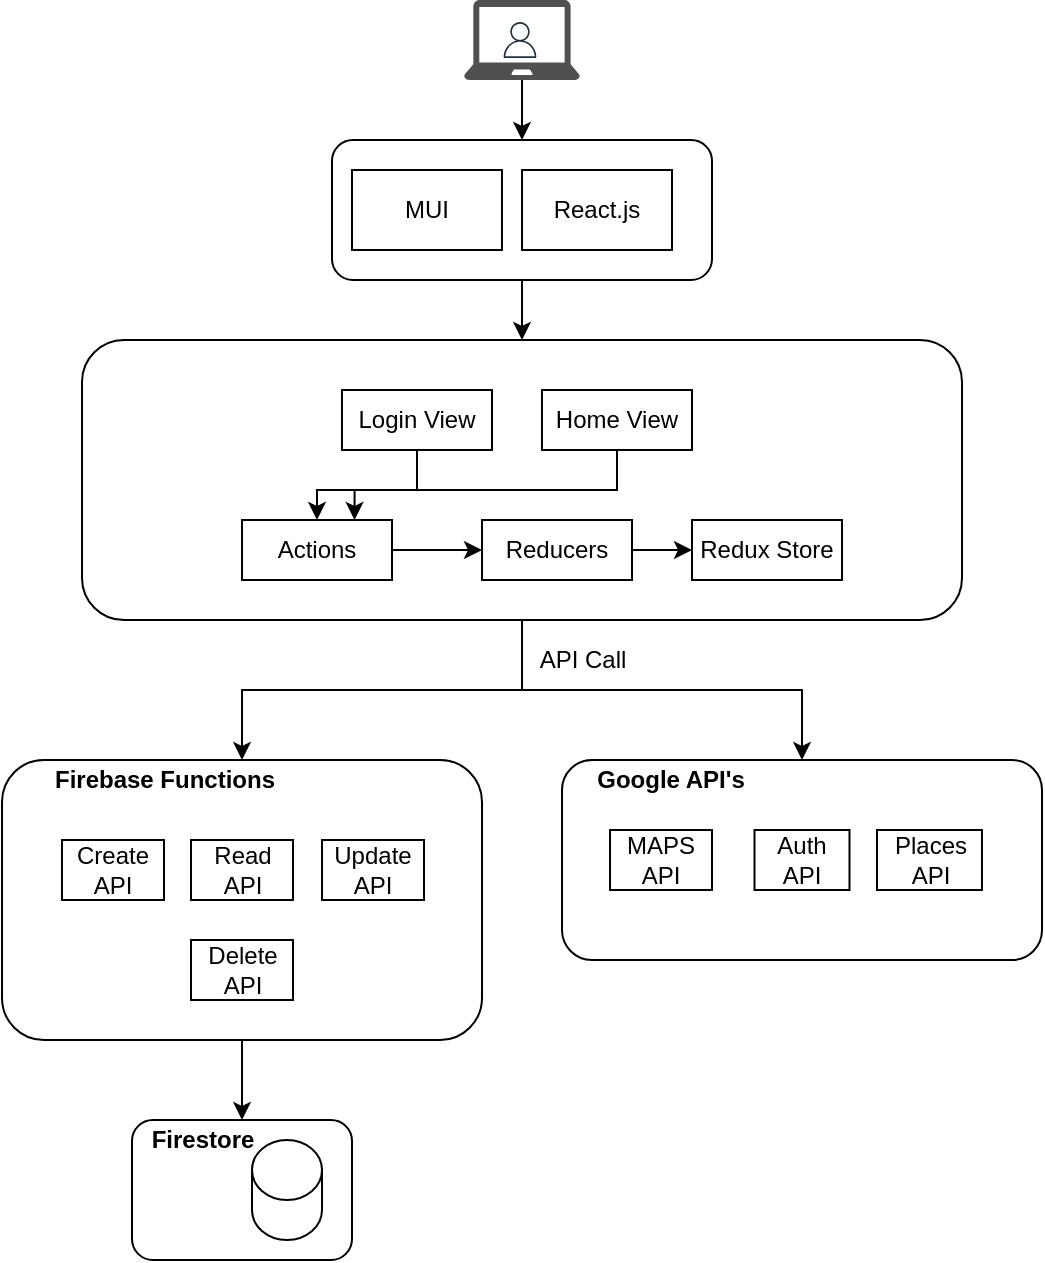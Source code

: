 <mxfile version="17.4.6" type="github">
  <diagram id="DU6tooKkX1JDyYTQ7dte" name="Page-1">
    <mxGraphModel dx="1135" dy="742" grid="1" gridSize="10" guides="1" tooltips="1" connect="1" arrows="1" fold="1" page="1" pageScale="1" pageWidth="850" pageHeight="1100" math="0" shadow="0">
      <root>
        <mxCell id="0" />
        <mxCell id="1" parent="0" />
        <mxCell id="gZr75sLCCg8lczkHs85k-10" style="edgeStyle=orthogonalEdgeStyle;rounded=0;orthogonalLoop=1;jettySize=auto;html=1;entryX=0.5;entryY=0;entryDx=0;entryDy=0;exitX=0.5;exitY=1;exitDx=0;exitDy=0;" edge="1" parent="1" source="gZr75sLCCg8lczkHs85k-1" target="gZr75sLCCg8lczkHs85k-3">
          <mxGeometry relative="1" as="geometry" />
        </mxCell>
        <mxCell id="gZr75sLCCg8lczkHs85k-11" style="edgeStyle=orthogonalEdgeStyle;rounded=0;orthogonalLoop=1;jettySize=auto;html=1;" edge="1" parent="1" source="gZr75sLCCg8lczkHs85k-1" target="gZr75sLCCg8lczkHs85k-4">
          <mxGeometry relative="1" as="geometry" />
        </mxCell>
        <mxCell id="gZr75sLCCg8lczkHs85k-1" value="" style="rounded=1;whiteSpace=wrap;html=1;" vertex="1" parent="1">
          <mxGeometry x="220" y="210" width="440" height="140" as="geometry" />
        </mxCell>
        <mxCell id="gZr75sLCCg8lczkHs85k-9" value="" style="edgeStyle=orthogonalEdgeStyle;rounded=0;orthogonalLoop=1;jettySize=auto;html=1;" edge="1" parent="1" source="gZr75sLCCg8lczkHs85k-2" target="gZr75sLCCg8lczkHs85k-1">
          <mxGeometry relative="1" as="geometry" />
        </mxCell>
        <mxCell id="gZr75sLCCg8lczkHs85k-2" value="" style="rounded=1;whiteSpace=wrap;html=1;" vertex="1" parent="1">
          <mxGeometry x="345" y="110" width="190" height="70" as="geometry" />
        </mxCell>
        <mxCell id="gZr75sLCCg8lczkHs85k-12" style="edgeStyle=orthogonalEdgeStyle;rounded=0;orthogonalLoop=1;jettySize=auto;html=1;entryX=0.5;entryY=0;entryDx=0;entryDy=0;" edge="1" parent="1" source="gZr75sLCCg8lczkHs85k-3" target="gZr75sLCCg8lczkHs85k-5">
          <mxGeometry relative="1" as="geometry" />
        </mxCell>
        <mxCell id="gZr75sLCCg8lczkHs85k-3" value="" style="rounded=1;whiteSpace=wrap;html=1;" vertex="1" parent="1">
          <mxGeometry x="180" y="420" width="240" height="140" as="geometry" />
        </mxCell>
        <mxCell id="gZr75sLCCg8lczkHs85k-4" value="" style="rounded=1;whiteSpace=wrap;html=1;" vertex="1" parent="1">
          <mxGeometry x="460" y="420" width="240" height="100" as="geometry" />
        </mxCell>
        <mxCell id="gZr75sLCCg8lczkHs85k-5" value="" style="rounded=1;whiteSpace=wrap;html=1;" vertex="1" parent="1">
          <mxGeometry x="245" y="600" width="110" height="70" as="geometry" />
        </mxCell>
        <mxCell id="gZr75sLCCg8lczkHs85k-8" value="" style="edgeStyle=orthogonalEdgeStyle;rounded=0;orthogonalLoop=1;jettySize=auto;html=1;" edge="1" parent="1" source="gZr75sLCCg8lczkHs85k-6" target="gZr75sLCCg8lczkHs85k-2">
          <mxGeometry relative="1" as="geometry" />
        </mxCell>
        <mxCell id="gZr75sLCCg8lczkHs85k-6" value="" style="sketch=0;pointerEvents=1;shadow=0;dashed=0;html=1;strokeColor=none;fillColor=#505050;labelPosition=center;verticalLabelPosition=bottom;verticalAlign=top;outlineConnect=0;align=center;shape=mxgraph.office.devices.laptop;" vertex="1" parent="1">
          <mxGeometry x="411" y="40" width="58" height="40" as="geometry" />
        </mxCell>
        <mxCell id="gZr75sLCCg8lczkHs85k-7" value="" style="sketch=0;outlineConnect=0;fontColor=#232F3E;gradientColor=none;fillColor=#232F3D;strokeColor=none;dashed=0;verticalLabelPosition=bottom;verticalAlign=top;align=center;html=1;fontSize=12;fontStyle=0;aspect=fixed;pointerEvents=1;shape=mxgraph.aws4.user;" vertex="1" parent="1">
          <mxGeometry x="430" y="51" width="18" height="18" as="geometry" />
        </mxCell>
        <mxCell id="gZr75sLCCg8lczkHs85k-13" value="React.js" style="rounded=0;whiteSpace=wrap;html=1;" vertex="1" parent="1">
          <mxGeometry x="440" y="125" width="75" height="40" as="geometry" />
        </mxCell>
        <mxCell id="gZr75sLCCg8lczkHs85k-14" value="MUI" style="rounded=0;whiteSpace=wrap;html=1;" vertex="1" parent="1">
          <mxGeometry x="355" y="125" width="75" height="40" as="geometry" />
        </mxCell>
        <mxCell id="gZr75sLCCg8lczkHs85k-21" style="edgeStyle=orthogonalEdgeStyle;rounded=0;orthogonalLoop=1;jettySize=auto;html=1;entryX=0.5;entryY=0;entryDx=0;entryDy=0;" edge="1" parent="1" source="gZr75sLCCg8lczkHs85k-15" target="gZr75sLCCg8lczkHs85k-19">
          <mxGeometry relative="1" as="geometry" />
        </mxCell>
        <mxCell id="gZr75sLCCg8lczkHs85k-15" value="Login View" style="rounded=0;whiteSpace=wrap;html=1;" vertex="1" parent="1">
          <mxGeometry x="350" y="235" width="75" height="30" as="geometry" />
        </mxCell>
        <mxCell id="gZr75sLCCg8lczkHs85k-24" style="edgeStyle=orthogonalEdgeStyle;rounded=0;orthogonalLoop=1;jettySize=auto;html=1;exitX=0.5;exitY=1;exitDx=0;exitDy=0;entryX=0.75;entryY=0;entryDx=0;entryDy=0;" edge="1" parent="1" source="gZr75sLCCg8lczkHs85k-17" target="gZr75sLCCg8lczkHs85k-19">
          <mxGeometry relative="1" as="geometry">
            <Array as="points">
              <mxPoint x="488" y="285" />
              <mxPoint x="356" y="285" />
            </Array>
          </mxGeometry>
        </mxCell>
        <mxCell id="gZr75sLCCg8lczkHs85k-17" value="Home View" style="rounded=0;whiteSpace=wrap;html=1;" vertex="1" parent="1">
          <mxGeometry x="450" y="235" width="75" height="30" as="geometry" />
        </mxCell>
        <mxCell id="gZr75sLCCg8lczkHs85k-18" value="Redux Store" style="rounded=0;whiteSpace=wrap;html=1;" vertex="1" parent="1">
          <mxGeometry x="525" y="300" width="75" height="30" as="geometry" />
        </mxCell>
        <mxCell id="gZr75sLCCg8lczkHs85k-26" style="edgeStyle=orthogonalEdgeStyle;rounded=0;orthogonalLoop=1;jettySize=auto;html=1;exitX=1;exitY=0.5;exitDx=0;exitDy=0;entryX=0;entryY=0.5;entryDx=0;entryDy=0;" edge="1" parent="1" source="gZr75sLCCg8lczkHs85k-19" target="gZr75sLCCg8lczkHs85k-20">
          <mxGeometry relative="1" as="geometry" />
        </mxCell>
        <mxCell id="gZr75sLCCg8lczkHs85k-19" value="Actions" style="rounded=0;whiteSpace=wrap;html=1;" vertex="1" parent="1">
          <mxGeometry x="300" y="300" width="75" height="30" as="geometry" />
        </mxCell>
        <mxCell id="gZr75sLCCg8lczkHs85k-27" style="edgeStyle=orthogonalEdgeStyle;rounded=0;orthogonalLoop=1;jettySize=auto;html=1;exitX=1;exitY=0.5;exitDx=0;exitDy=0;entryX=0;entryY=0.5;entryDx=0;entryDy=0;" edge="1" parent="1" source="gZr75sLCCg8lczkHs85k-20" target="gZr75sLCCg8lczkHs85k-18">
          <mxGeometry relative="1" as="geometry" />
        </mxCell>
        <mxCell id="gZr75sLCCg8lczkHs85k-20" value="Reducers" style="rounded=0;whiteSpace=wrap;html=1;" vertex="1" parent="1">
          <mxGeometry x="420" y="300" width="75" height="30" as="geometry" />
        </mxCell>
        <mxCell id="gZr75sLCCg8lczkHs85k-28" value="API Call" style="text;html=1;align=center;verticalAlign=middle;resizable=0;points=[];autosize=1;strokeColor=none;fillColor=none;" vertex="1" parent="1">
          <mxGeometry x="440" y="360" width="60" height="20" as="geometry" />
        </mxCell>
        <mxCell id="gZr75sLCCg8lczkHs85k-29" value="MAPS API" style="rounded=0;whiteSpace=wrap;html=1;" vertex="1" parent="1">
          <mxGeometry x="484" y="455" width="51" height="30" as="geometry" />
        </mxCell>
        <mxCell id="gZr75sLCCg8lczkHs85k-30" value="Auth API" style="rounded=0;whiteSpace=wrap;html=1;" vertex="1" parent="1">
          <mxGeometry x="556.25" y="455" width="47.5" height="30" as="geometry" />
        </mxCell>
        <mxCell id="gZr75sLCCg8lczkHs85k-31" value="Places API" style="rounded=0;whiteSpace=wrap;html=1;" vertex="1" parent="1">
          <mxGeometry x="617.5" y="455" width="52.5" height="30" as="geometry" />
        </mxCell>
        <mxCell id="gZr75sLCCg8lczkHs85k-32" value="Create API" style="rounded=0;whiteSpace=wrap;html=1;" vertex="1" parent="1">
          <mxGeometry x="210" y="460" width="51" height="30" as="geometry" />
        </mxCell>
        <mxCell id="gZr75sLCCg8lczkHs85k-33" value="Read API" style="rounded=0;whiteSpace=wrap;html=1;" vertex="1" parent="1">
          <mxGeometry x="274.5" y="460" width="51" height="30" as="geometry" />
        </mxCell>
        <mxCell id="gZr75sLCCg8lczkHs85k-34" value="Update API" style="rounded=0;whiteSpace=wrap;html=1;" vertex="1" parent="1">
          <mxGeometry x="340" y="460" width="51" height="30" as="geometry" />
        </mxCell>
        <mxCell id="gZr75sLCCg8lczkHs85k-36" value="Delete API" style="rounded=0;whiteSpace=wrap;html=1;" vertex="1" parent="1">
          <mxGeometry x="274.5" y="510" width="51" height="30" as="geometry" />
        </mxCell>
        <mxCell id="gZr75sLCCg8lczkHs85k-37" value="&lt;b&gt;Firebase Functions&lt;/b&gt;" style="text;html=1;align=center;verticalAlign=middle;resizable=0;points=[];autosize=1;strokeColor=none;fillColor=none;" vertex="1" parent="1">
          <mxGeometry x="195.5" y="420" width="130" height="20" as="geometry" />
        </mxCell>
        <mxCell id="gZr75sLCCg8lczkHs85k-38" value="&lt;b&gt;Google API&#39;s&lt;/b&gt;" style="text;html=1;align=center;verticalAlign=middle;resizable=0;points=[];autosize=1;strokeColor=none;fillColor=none;" vertex="1" parent="1">
          <mxGeometry x="469" y="420" width="90" height="20" as="geometry" />
        </mxCell>
        <mxCell id="gZr75sLCCg8lczkHs85k-39" value="" style="shape=cylinder3;whiteSpace=wrap;html=1;boundedLbl=1;backgroundOutline=1;size=15;" vertex="1" parent="1">
          <mxGeometry x="305" y="610" width="35" height="50" as="geometry" />
        </mxCell>
        <mxCell id="gZr75sLCCg8lczkHs85k-40" value="&lt;b&gt;Firestore&lt;/b&gt;" style="text;html=1;align=center;verticalAlign=middle;resizable=0;points=[];autosize=1;strokeColor=none;fillColor=none;" vertex="1" parent="1">
          <mxGeometry x="245" y="600" width="70" height="20" as="geometry" />
        </mxCell>
      </root>
    </mxGraphModel>
  </diagram>
</mxfile>
